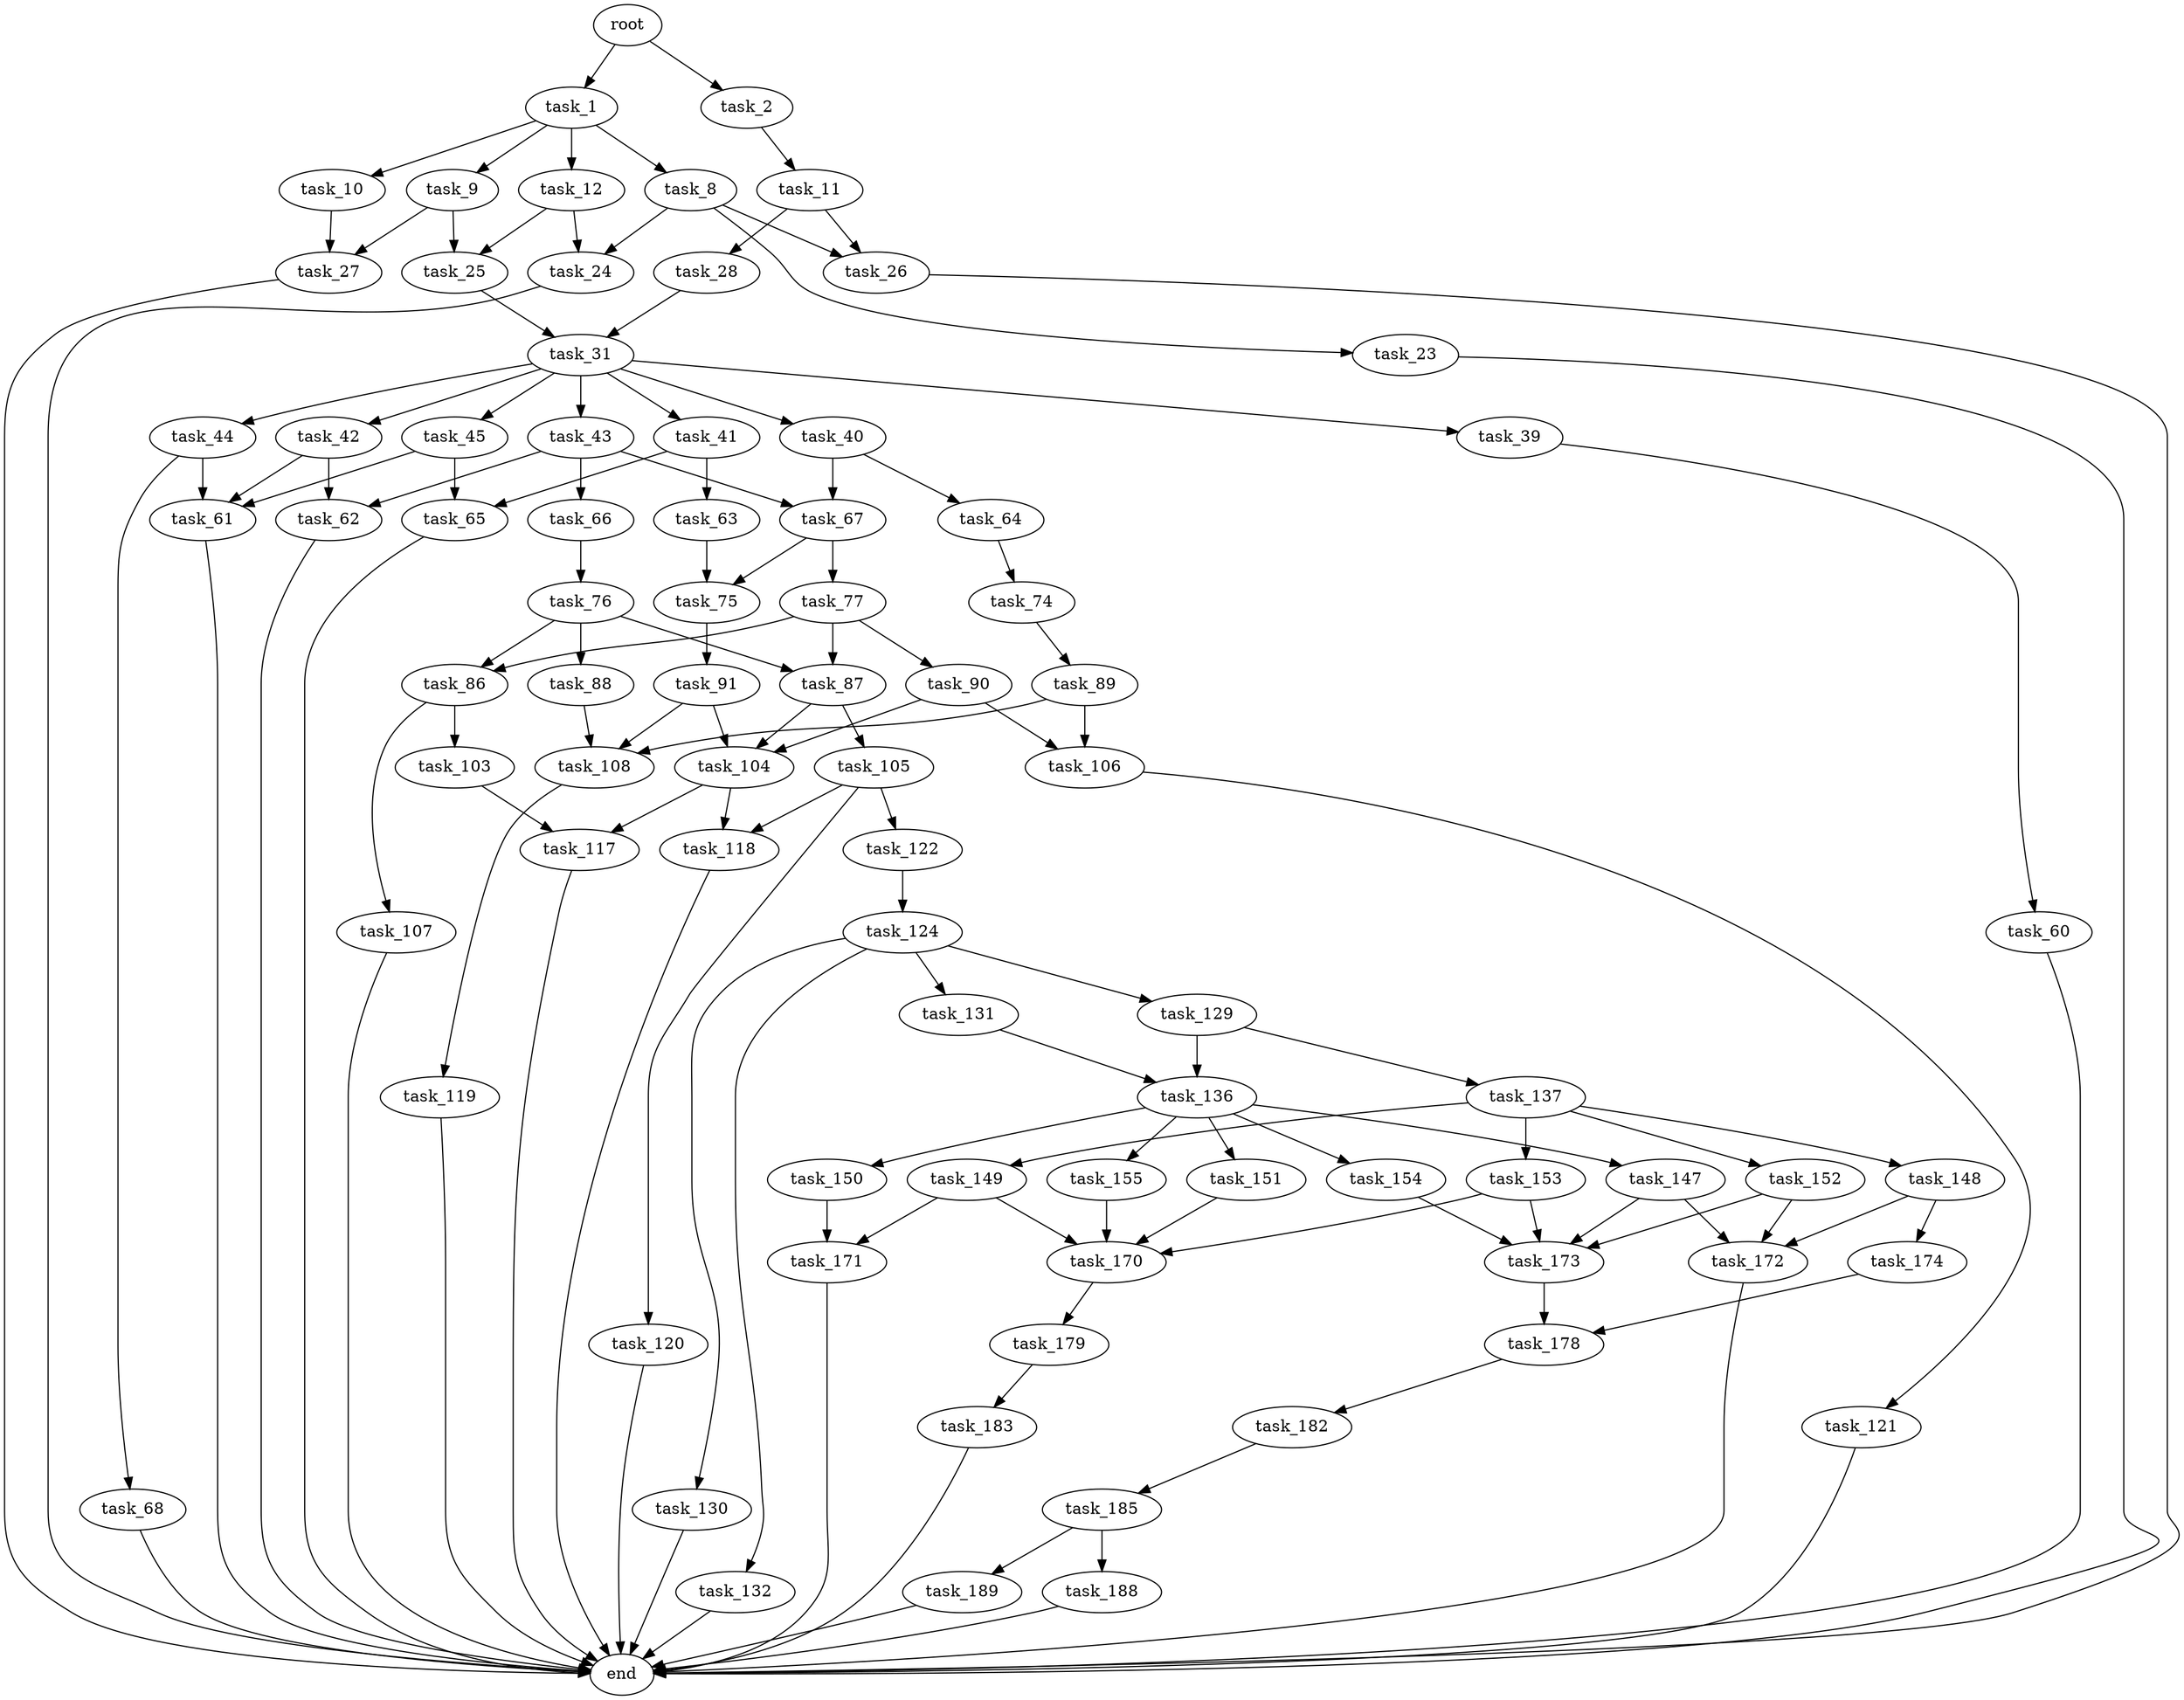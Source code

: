digraph G {
  root [size="0.000000"];
  task_1 [size="602024398452.000000"];
  task_2 [size="757415274525.000000"];
  task_8 [size="1073741824000.000000"];
  task_9 [size="28677263386.000000"];
  task_10 [size="67197707496.000000"];
  task_12 [size="549755813888.000000"];
  task_11 [size="368293445632.000000"];
  task_23 [size="397444430887.000000"];
  task_24 [size="27936581472.000000"];
  task_26 [size="586537318078.000000"];
  task_25 [size="601203120354.000000"];
  task_27 [size="39318749313.000000"];
  task_28 [size="11206304379.000000"];
  end [size="0.000000"];
  task_31 [size="89817998321.000000"];
  task_39 [size="37334134191.000000"];
  task_40 [size="782757789696.000000"];
  task_41 [size="134217728000.000000"];
  task_42 [size="11520132866.000000"];
  task_43 [size="134217728000.000000"];
  task_44 [size="4531475090.000000"];
  task_45 [size="14790212782.000000"];
  task_60 [size="28991029248.000000"];
  task_64 [size="40992545394.000000"];
  task_67 [size="29040013692.000000"];
  task_63 [size="549755813888.000000"];
  task_65 [size="1073741824000.000000"];
  task_61 [size="17273601468.000000"];
  task_62 [size="28991029248.000000"];
  task_66 [size="29907181199.000000"];
  task_68 [size="533820590.000000"];
  task_75 [size="52558099175.000000"];
  task_74 [size="39903875132.000000"];
  task_76 [size="28991029248.000000"];
  task_77 [size="134217728000.000000"];
  task_89 [size="6998988753.000000"];
  task_91 [size="68719476736.000000"];
  task_86 [size="28991029248.000000"];
  task_87 [size="4623264187.000000"];
  task_88 [size="549755813888.000000"];
  task_90 [size="69044888244.000000"];
  task_103 [size="348743892629.000000"];
  task_107 [size="720790344560.000000"];
  task_104 [size="8589934592.000000"];
  task_105 [size="231928233984.000000"];
  task_108 [size="231928233984.000000"];
  task_106 [size="620190486292.000000"];
  task_117 [size="9609521355.000000"];
  task_118 [size="1073741824000.000000"];
  task_120 [size="12438078985.000000"];
  task_122 [size="134217728000.000000"];
  task_121 [size="514690187507.000000"];
  task_119 [size="40885469784.000000"];
  task_124 [size="8589934592.000000"];
  task_129 [size="28991029248.000000"];
  task_130 [size="9628151320.000000"];
  task_131 [size="368293445632.000000"];
  task_132 [size="3521598963.000000"];
  task_136 [size="28991029248.000000"];
  task_137 [size="12569197310.000000"];
  task_147 [size="368293445632.000000"];
  task_150 [size="134217728000.000000"];
  task_151 [size="139807704101.000000"];
  task_154 [size="2160429052.000000"];
  task_155 [size="315473355526.000000"];
  task_148 [size="24843404877.000000"];
  task_149 [size="514453314539.000000"];
  task_152 [size="416546688.000000"];
  task_153 [size="8589934592.000000"];
  task_172 [size="1073741824000.000000"];
  task_173 [size="28991029248.000000"];
  task_174 [size="11957726483.000000"];
  task_170 [size="28347640488.000000"];
  task_171 [size="28991029248.000000"];
  task_179 [size="76543090717.000000"];
  task_178 [size="28991029248.000000"];
  task_182 [size="19410164161.000000"];
  task_183 [size="92779117791.000000"];
  task_185 [size="1073741824000.000000"];
  task_188 [size="7788300962.000000"];
  task_189 [size="107328839628.000000"];

  root -> task_1 [size="1.000000"];
  root -> task_2 [size="1.000000"];
  task_1 -> task_8 [size="411041792.000000"];
  task_1 -> task_9 [size="411041792.000000"];
  task_1 -> task_10 [size="411041792.000000"];
  task_1 -> task_12 [size="411041792.000000"];
  task_2 -> task_11 [size="838860800.000000"];
  task_8 -> task_23 [size="838860800.000000"];
  task_8 -> task_24 [size="838860800.000000"];
  task_8 -> task_26 [size="838860800.000000"];
  task_9 -> task_25 [size="679477248.000000"];
  task_9 -> task_27 [size="679477248.000000"];
  task_10 -> task_27 [size="134217728.000000"];
  task_12 -> task_24 [size="536870912.000000"];
  task_12 -> task_25 [size="536870912.000000"];
  task_11 -> task_26 [size="411041792.000000"];
  task_11 -> task_28 [size="411041792.000000"];
  task_23 -> end [size="1.000000"];
  task_24 -> end [size="1.000000"];
  task_26 -> end [size="1.000000"];
  task_25 -> task_31 [size="838860800.000000"];
  task_27 -> end [size="1.000000"];
  task_28 -> task_31 [size="301989888.000000"];
  task_31 -> task_39 [size="301989888.000000"];
  task_31 -> task_40 [size="301989888.000000"];
  task_31 -> task_41 [size="301989888.000000"];
  task_31 -> task_42 [size="301989888.000000"];
  task_31 -> task_43 [size="301989888.000000"];
  task_31 -> task_44 [size="301989888.000000"];
  task_31 -> task_45 [size="301989888.000000"];
  task_39 -> task_60 [size="75497472.000000"];
  task_40 -> task_64 [size="679477248.000000"];
  task_40 -> task_67 [size="679477248.000000"];
  task_41 -> task_63 [size="209715200.000000"];
  task_41 -> task_65 [size="209715200.000000"];
  task_42 -> task_61 [size="838860800.000000"];
  task_42 -> task_62 [size="838860800.000000"];
  task_43 -> task_62 [size="209715200.000000"];
  task_43 -> task_66 [size="209715200.000000"];
  task_43 -> task_67 [size="209715200.000000"];
  task_44 -> task_61 [size="301989888.000000"];
  task_44 -> task_68 [size="301989888.000000"];
  task_45 -> task_61 [size="411041792.000000"];
  task_45 -> task_65 [size="411041792.000000"];
  task_60 -> end [size="1.000000"];
  task_64 -> task_74 [size="838860800.000000"];
  task_67 -> task_75 [size="536870912.000000"];
  task_67 -> task_77 [size="536870912.000000"];
  task_63 -> task_75 [size="536870912.000000"];
  task_65 -> end [size="1.000000"];
  task_61 -> end [size="1.000000"];
  task_62 -> end [size="1.000000"];
  task_66 -> task_76 [size="679477248.000000"];
  task_68 -> end [size="1.000000"];
  task_75 -> task_91 [size="838860800.000000"];
  task_74 -> task_89 [size="33554432.000000"];
  task_76 -> task_86 [size="75497472.000000"];
  task_76 -> task_87 [size="75497472.000000"];
  task_76 -> task_88 [size="75497472.000000"];
  task_77 -> task_86 [size="209715200.000000"];
  task_77 -> task_87 [size="209715200.000000"];
  task_77 -> task_90 [size="209715200.000000"];
  task_89 -> task_106 [size="209715200.000000"];
  task_89 -> task_108 [size="209715200.000000"];
  task_91 -> task_104 [size="134217728.000000"];
  task_91 -> task_108 [size="134217728.000000"];
  task_86 -> task_103 [size="75497472.000000"];
  task_86 -> task_107 [size="75497472.000000"];
  task_87 -> task_104 [size="75497472.000000"];
  task_87 -> task_105 [size="75497472.000000"];
  task_88 -> task_108 [size="536870912.000000"];
  task_90 -> task_104 [size="134217728.000000"];
  task_90 -> task_106 [size="134217728.000000"];
  task_103 -> task_117 [size="301989888.000000"];
  task_107 -> end [size="1.000000"];
  task_104 -> task_117 [size="33554432.000000"];
  task_104 -> task_118 [size="33554432.000000"];
  task_105 -> task_118 [size="301989888.000000"];
  task_105 -> task_120 [size="301989888.000000"];
  task_105 -> task_122 [size="301989888.000000"];
  task_108 -> task_119 [size="301989888.000000"];
  task_106 -> task_121 [size="536870912.000000"];
  task_117 -> end [size="1.000000"];
  task_118 -> end [size="1.000000"];
  task_120 -> end [size="1.000000"];
  task_122 -> task_124 [size="209715200.000000"];
  task_121 -> end [size="1.000000"];
  task_119 -> end [size="1.000000"];
  task_124 -> task_129 [size="33554432.000000"];
  task_124 -> task_130 [size="33554432.000000"];
  task_124 -> task_131 [size="33554432.000000"];
  task_124 -> task_132 [size="33554432.000000"];
  task_129 -> task_136 [size="75497472.000000"];
  task_129 -> task_137 [size="75497472.000000"];
  task_130 -> end [size="1.000000"];
  task_131 -> task_136 [size="411041792.000000"];
  task_132 -> end [size="1.000000"];
  task_136 -> task_147 [size="75497472.000000"];
  task_136 -> task_150 [size="75497472.000000"];
  task_136 -> task_151 [size="75497472.000000"];
  task_136 -> task_154 [size="75497472.000000"];
  task_136 -> task_155 [size="75497472.000000"];
  task_137 -> task_148 [size="301989888.000000"];
  task_137 -> task_149 [size="301989888.000000"];
  task_137 -> task_152 [size="301989888.000000"];
  task_137 -> task_153 [size="301989888.000000"];
  task_147 -> task_172 [size="411041792.000000"];
  task_147 -> task_173 [size="411041792.000000"];
  task_150 -> task_171 [size="209715200.000000"];
  task_151 -> task_170 [size="209715200.000000"];
  task_154 -> task_173 [size="75497472.000000"];
  task_155 -> task_170 [size="411041792.000000"];
  task_148 -> task_172 [size="679477248.000000"];
  task_148 -> task_174 [size="679477248.000000"];
  task_149 -> task_170 [size="679477248.000000"];
  task_149 -> task_171 [size="679477248.000000"];
  task_152 -> task_172 [size="33554432.000000"];
  task_152 -> task_173 [size="33554432.000000"];
  task_153 -> task_170 [size="33554432.000000"];
  task_153 -> task_173 [size="33554432.000000"];
  task_172 -> end [size="1.000000"];
  task_173 -> task_178 [size="75497472.000000"];
  task_174 -> task_178 [size="679477248.000000"];
  task_170 -> task_179 [size="679477248.000000"];
  task_171 -> end [size="1.000000"];
  task_179 -> task_183 [size="209715200.000000"];
  task_178 -> task_182 [size="75497472.000000"];
  task_182 -> task_185 [size="679477248.000000"];
  task_183 -> end [size="1.000000"];
  task_185 -> task_188 [size="838860800.000000"];
  task_185 -> task_189 [size="838860800.000000"];
  task_188 -> end [size="1.000000"];
  task_189 -> end [size="1.000000"];
}
